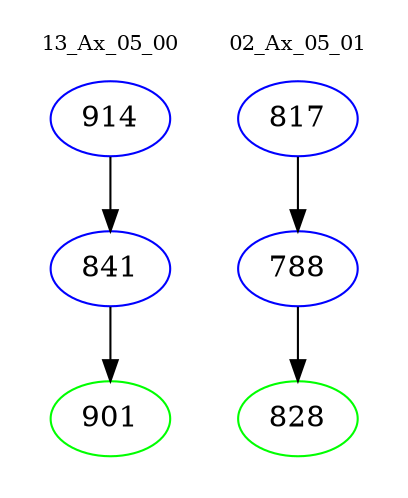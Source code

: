 digraph{
subgraph cluster_0 {
color = white
label = "13_Ax_05_00";
fontsize=10;
T0_914 [label="914", color="blue"]
T0_914 -> T0_841 [color="black"]
T0_841 [label="841", color="blue"]
T0_841 -> T0_901 [color="black"]
T0_901 [label="901", color="green"]
}
subgraph cluster_1 {
color = white
label = "02_Ax_05_01";
fontsize=10;
T1_817 [label="817", color="blue"]
T1_817 -> T1_788 [color="black"]
T1_788 [label="788", color="blue"]
T1_788 -> T1_828 [color="black"]
T1_828 [label="828", color="green"]
}
}
